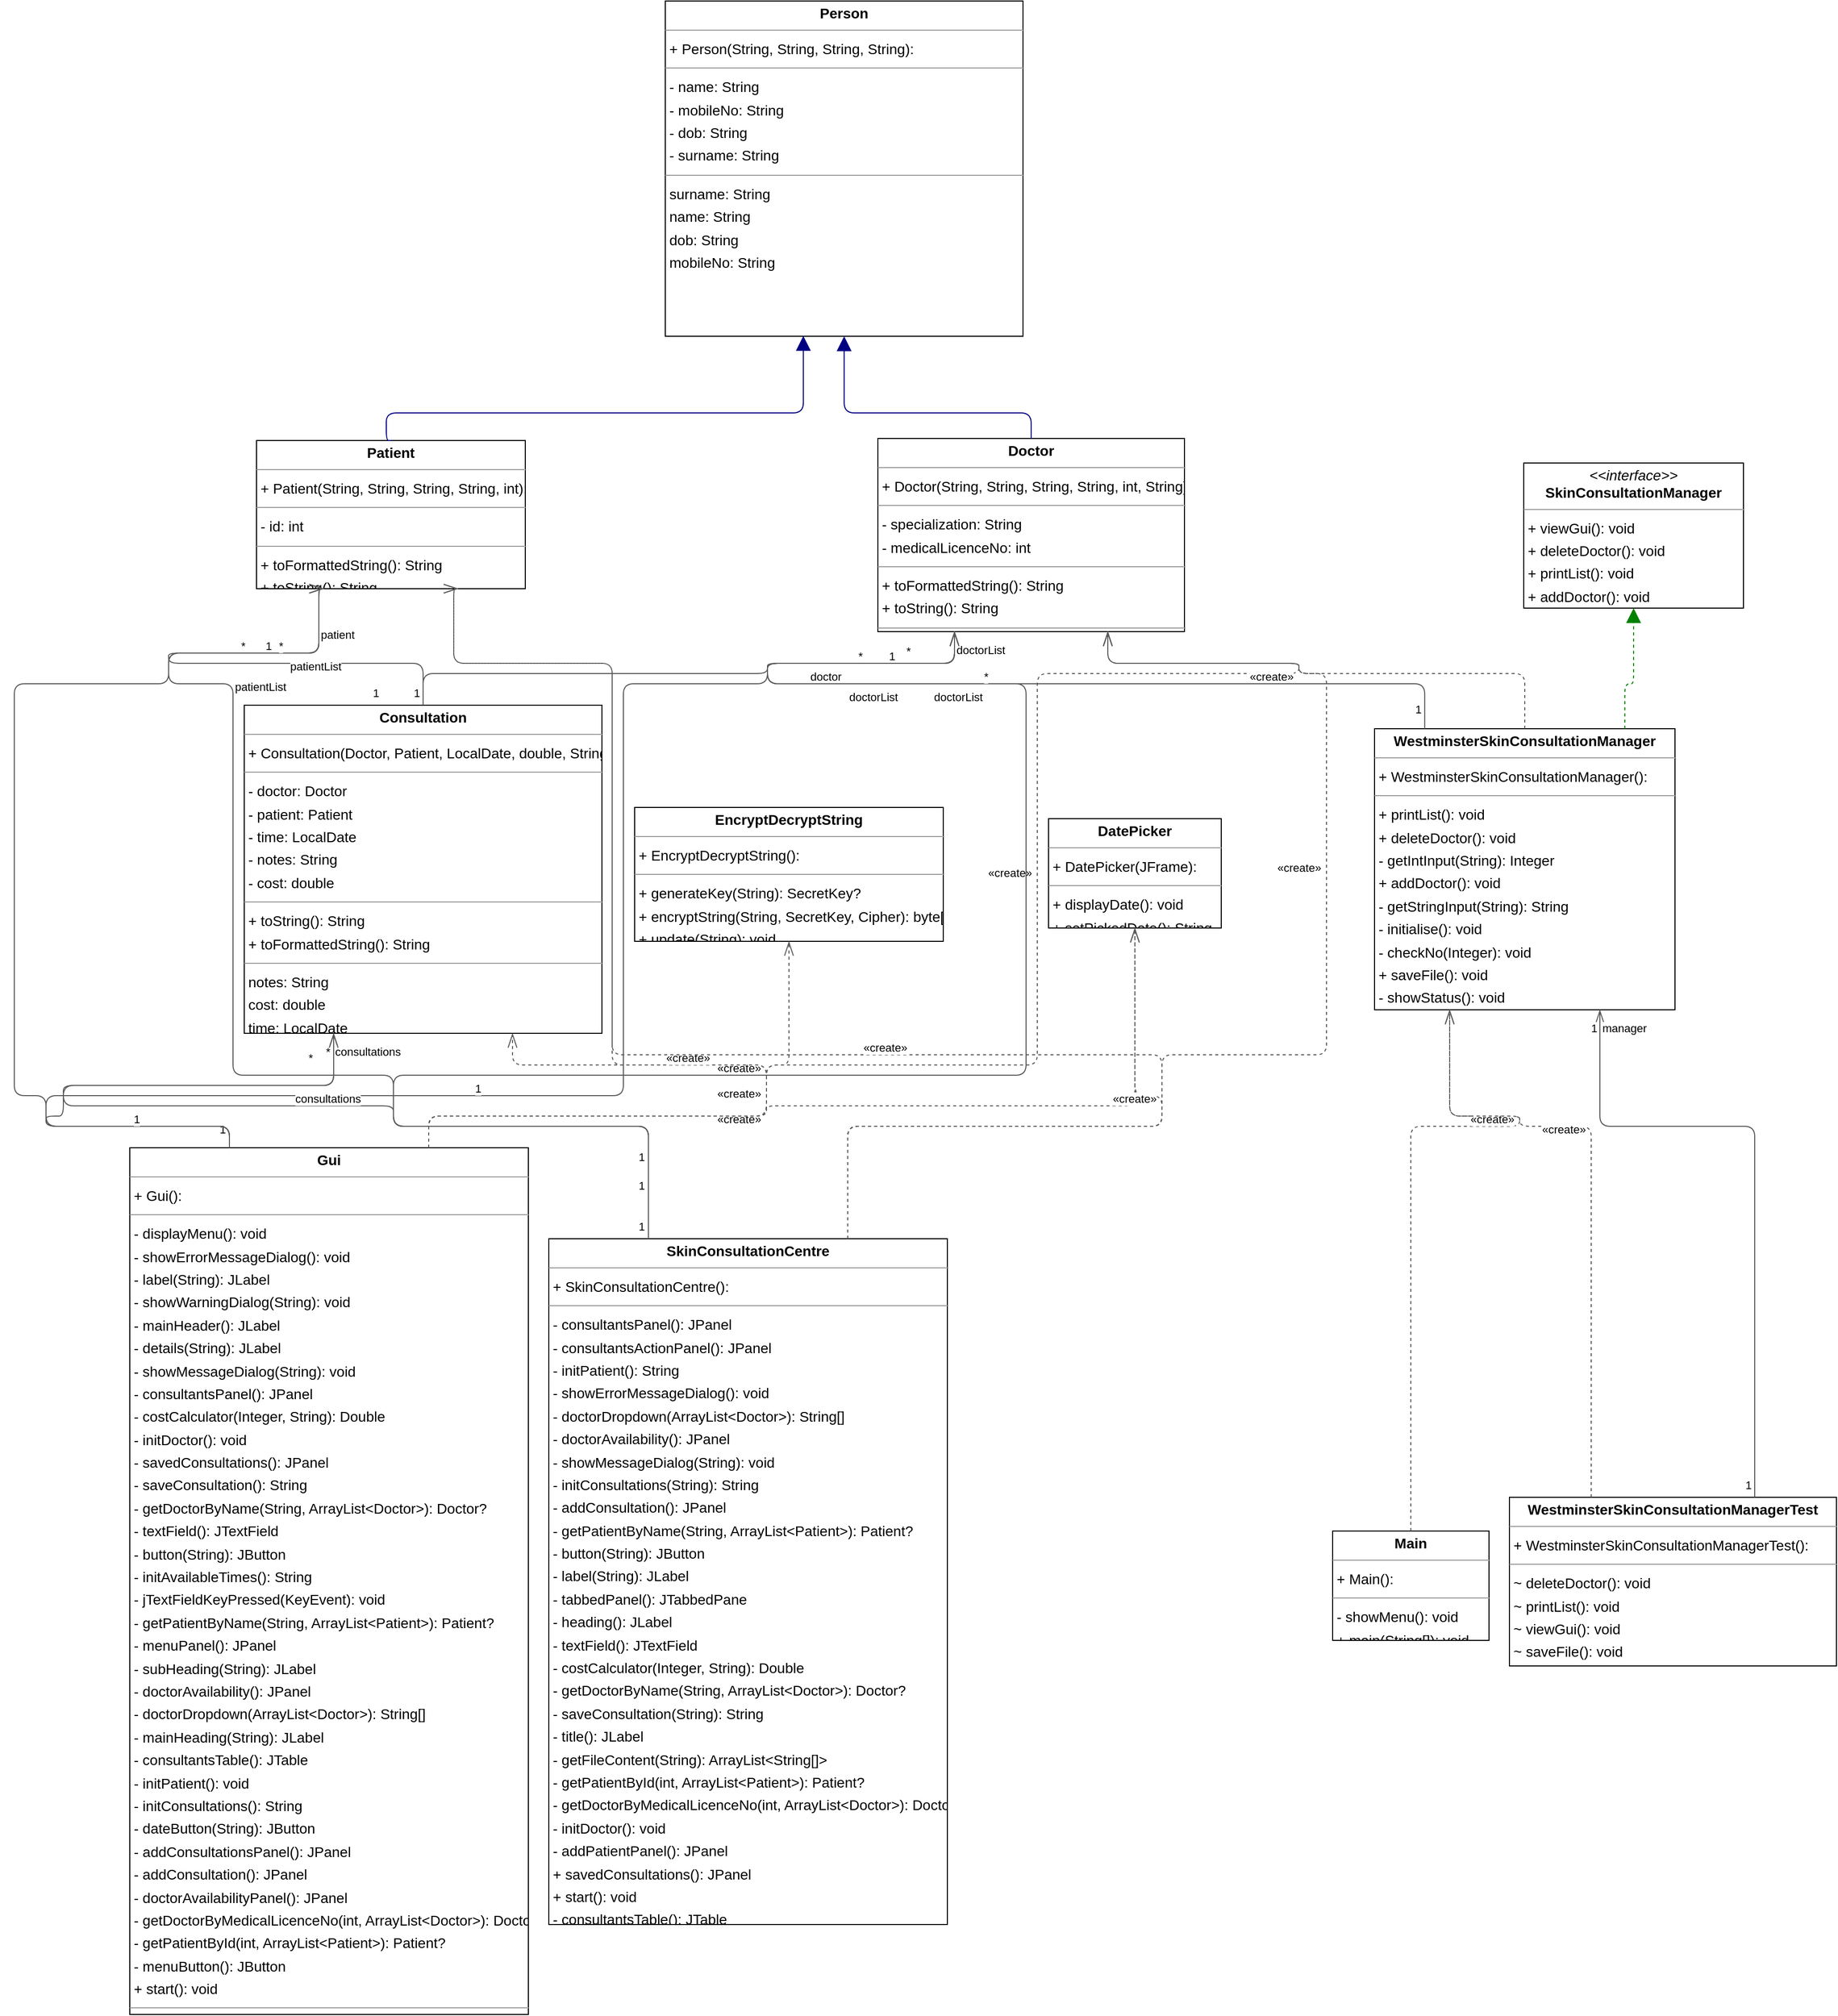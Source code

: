 <mxfile version="20.8.3" type="device"><diagram id="GPIoOH-UEsFBZ9jz430h" name="Page-1"><mxGraphModel dx="1735" dy="1460" grid="1" gridSize="10" guides="1" tooltips="1" connect="1" arrows="1" fold="1" page="0" pageScale="1" pageWidth="850" pageHeight="1100" background="none" math="0" shadow="0"><root><mxCell id="0"/><mxCell id="1" parent="0"/><mxCell id="node8" value="&lt;p style=&quot;margin:0px;margin-top:4px;text-align:center;&quot;&gt;&lt;b&gt;Consultation&lt;/b&gt;&lt;/p&gt;&lt;hr size=&quot;1&quot;/&gt;&lt;p style=&quot;margin:0 0 0 4px;line-height:1.6;&quot;&gt;+ Consultation(Doctor, Patient, LocalDate, double, String): &lt;/p&gt;&lt;hr size=&quot;1&quot;/&gt;&lt;p style=&quot;margin:0 0 0 4px;line-height:1.6;&quot;&gt;- doctor: Doctor&lt;br/&gt;- patient: Patient&lt;br/&gt;- time: LocalDate&lt;br/&gt;- notes: String&lt;br/&gt;- cost: double&lt;/p&gt;&lt;hr size=&quot;1&quot;/&gt;&lt;p style=&quot;margin:0 0 0 4px;line-height:1.6;&quot;&gt;+ toString(): String&lt;br/&gt;+ toFormattedString(): String&lt;/p&gt;&lt;hr size=&quot;1&quot;/&gt;&lt;p style=&quot;margin:0 0 0 4px;line-height:1.6;&quot;&gt; notes: String&lt;br/&gt; cost: double&lt;br/&gt; time: LocalDate&lt;br/&gt; patient: Patient&lt;br/&gt; doctor: Doctor&lt;/p&gt;" style="verticalAlign=top;align=left;overflow=fill;fontSize=14;fontFamily=Helvetica;html=1;rounded=0;shadow=0;comic=0;labelBackgroundColor=none;strokeWidth=1;" parent="1" vertex="1"><mxGeometry x="-82" y="119" width="350" height="321" as="geometry"/></mxCell><mxCell id="node9" value="&lt;p style=&quot;margin:0px;margin-top:4px;text-align:center;&quot;&gt;&lt;b&gt;DatePicker&lt;/b&gt;&lt;/p&gt;&lt;hr size=&quot;1&quot;/&gt;&lt;p style=&quot;margin:0 0 0 4px;line-height:1.6;&quot;&gt;+ DatePicker(JFrame): &lt;/p&gt;&lt;hr size=&quot;1&quot;/&gt;&lt;p style=&quot;margin:0 0 0 4px;line-height:1.6;&quot;&gt;+ displayDate(): void&lt;br/&gt;+ setPickedDate(): String&lt;/p&gt;" style="verticalAlign=top;align=left;overflow=fill;fontSize=14;fontFamily=Helvetica;html=1;rounded=0;shadow=0;comic=0;labelBackgroundColor=none;strokeWidth=1;" parent="1" vertex="1"><mxGeometry x="705" y="230" width="169" height="107" as="geometry"/></mxCell><mxCell id="node5" value="&lt;p style=&quot;margin:0px;margin-top:4px;text-align:center;&quot;&gt;&lt;b&gt;Doctor&lt;/b&gt;&lt;/p&gt;&lt;hr size=&quot;1&quot;/&gt;&lt;p style=&quot;margin:0 0 0 4px;line-height:1.6;&quot;&gt;+ Doctor(String, String, String, String, int, String): &lt;/p&gt;&lt;hr size=&quot;1&quot;/&gt;&lt;p style=&quot;margin:0 0 0 4px;line-height:1.6;&quot;&gt;- specialization: String&lt;br/&gt;- medicalLicenceNo: int&lt;/p&gt;&lt;hr size=&quot;1&quot;/&gt;&lt;p style=&quot;margin:0 0 0 4px;line-height:1.6;&quot;&gt;+ toFormattedString(): String&lt;br/&gt;+ toString(): String&lt;/p&gt;&lt;hr size=&quot;1&quot;/&gt;&lt;p style=&quot;margin:0 0 0 4px;line-height:1.6;&quot;&gt; medicalLicenceNo: int&lt;br/&gt; specialization: String&lt;/p&gt;" style="verticalAlign=top;align=left;overflow=fill;fontSize=14;fontFamily=Helvetica;html=1;rounded=0;shadow=0;comic=0;labelBackgroundColor=none;strokeWidth=1;" parent="1" vertex="1"><mxGeometry x="538" y="-142" width="300" height="189" as="geometry"/></mxCell><mxCell id="node10" value="&lt;p style=&quot;margin:0px;margin-top:4px;text-align:center;&quot;&gt;&lt;b&gt;EncryptDecryptString&lt;/b&gt;&lt;/p&gt;&lt;hr size=&quot;1&quot;/&gt;&lt;p style=&quot;margin:0 0 0 4px;line-height:1.6;&quot;&gt;+ EncryptDecryptString(): &lt;/p&gt;&lt;hr size=&quot;1&quot;/&gt;&lt;p style=&quot;margin:0 0 0 4px;line-height:1.6;&quot;&gt;+ generateKey(String): SecretKey?&lt;br/&gt;+ encryptString(String, SecretKey, Cipher): byte[]?&lt;br/&gt;+ update(String): void&lt;/p&gt;" style="verticalAlign=top;align=left;overflow=fill;fontSize=14;fontFamily=Helvetica;html=1;rounded=0;shadow=0;comic=0;labelBackgroundColor=none;strokeWidth=1;" parent="1" vertex="1"><mxGeometry x="300" y="219" width="302" height="131" as="geometry"/></mxCell><mxCell id="node0" value="&lt;p style=&quot;margin:0px;margin-top:4px;text-align:center;&quot;&gt;&lt;b&gt;Gui&lt;/b&gt;&lt;/p&gt;&lt;hr size=&quot;1&quot;/&gt;&lt;p style=&quot;margin:0 0 0 4px;line-height:1.6;&quot;&gt;+ Gui(): &lt;/p&gt;&lt;hr size=&quot;1&quot;/&gt;&lt;p style=&quot;margin:0 0 0 4px;line-height:1.6;&quot;&gt;- displayMenu(): void&lt;br/&gt;- showErrorMessageDialog(): void&lt;br/&gt;- label(String): JLabel&lt;br/&gt;- showWarningDialog(String): void&lt;br/&gt;- mainHeader(): JLabel&lt;br/&gt;- details(String): JLabel&lt;br/&gt;- showMessageDialog(String): void&lt;br/&gt;- consultantsPanel(): JPanel&lt;br/&gt;- costCalculator(Integer, String): Double&lt;br/&gt;- initDoctor(): void&lt;br/&gt;- savedConsultations(): JPanel&lt;br/&gt;- saveConsultation(): String&lt;br/&gt;- getDoctorByName(String, ArrayList&amp;lt;Doctor&amp;gt;): Doctor?&lt;br/&gt;- textField(): JTextField&lt;br/&gt;- button(String): JButton&lt;br/&gt;- initAvailableTimes(): String&lt;br/&gt;- jTextFieldKeyPressed(KeyEvent): void&lt;br/&gt;- getPatientByName(String, ArrayList&amp;lt;Patient&amp;gt;): Patient?&lt;br/&gt;- menuPanel(): JPanel&lt;br/&gt;- subHeading(String): JLabel&lt;br/&gt;- doctorAvailability(): JPanel&lt;br/&gt;- doctorDropdown(ArrayList&amp;lt;Doctor&amp;gt;): String[]&lt;br/&gt;- mainHeading(String): JLabel&lt;br/&gt;- consultantsTable(): JTable&lt;br/&gt;- initPatient(): void&lt;br/&gt;- initConsultations(): String&lt;br/&gt;- dateButton(String): JButton&lt;br/&gt;- addConsultationsPanel(): JPanel&lt;br/&gt;- addConsultation(): JPanel&lt;br/&gt;- doctorAvailabilityPanel(): JPanel&lt;br/&gt;- getDoctorByMedicalLicenceNo(int, ArrayList&amp;lt;Doctor&amp;gt;): Doctor?&lt;br/&gt;- getPatientById(int, ArrayList&amp;lt;Patient&amp;gt;): Patient?&lt;br/&gt;- menuButton(): JButton&lt;br/&gt;+ start(): void&lt;/p&gt;&lt;hr size=&quot;1&quot;/&gt;&lt;p style=&quot;margin:0 0 0 4px;line-height:1.6;&quot;&gt; doctorFileContent: ArrayList&amp;lt;String[]&amp;gt;&lt;br/&gt; timesFileContent: ArrayList&amp;lt;String[]&amp;gt;&lt;/p&gt;" style="verticalAlign=top;align=left;overflow=fill;fontSize=14;fontFamily=Helvetica;html=1;rounded=0;shadow=0;comic=0;labelBackgroundColor=none;strokeWidth=1;" parent="1" vertex="1"><mxGeometry x="-194" y="552" width="390" height="848" as="geometry"/></mxCell><mxCell id="node1" value="&lt;p style=&quot;margin:0px;margin-top:4px;text-align:center;&quot;&gt;&lt;b&gt;Main&lt;/b&gt;&lt;/p&gt;&lt;hr size=&quot;1&quot;/&gt;&lt;p style=&quot;margin:0 0 0 4px;line-height:1.6;&quot;&gt;+ Main(): &lt;/p&gt;&lt;hr size=&quot;1&quot;/&gt;&lt;p style=&quot;margin:0 0 0 4px;line-height:1.6;&quot;&gt;- showMenu(): void&lt;br/&gt;+ main(String[]): void&lt;/p&gt;" style="verticalAlign=top;align=left;overflow=fill;fontSize=14;fontFamily=Helvetica;html=1;rounded=0;shadow=0;comic=0;labelBackgroundColor=none;strokeWidth=1;" parent="1" vertex="1"><mxGeometry x="983" y="927" width="153" height="107" as="geometry"/></mxCell><mxCell id="node2" value="&lt;p style=&quot;margin:0px;margin-top:4px;text-align:center;&quot;&gt;&lt;b&gt;Patient&lt;/b&gt;&lt;/p&gt;&lt;hr size=&quot;1&quot;/&gt;&lt;p style=&quot;margin:0 0 0 4px;line-height:1.6;&quot;&gt;+ Patient(String, String, String, String, int): &lt;/p&gt;&lt;hr size=&quot;1&quot;/&gt;&lt;p style=&quot;margin:0 0 0 4px;line-height:1.6;&quot;&gt;- id: int&lt;/p&gt;&lt;hr size=&quot;1&quot;/&gt;&lt;p style=&quot;margin:0 0 0 4px;line-height:1.6;&quot;&gt;+ toFormattedString(): String&lt;br/&gt;+ toString(): String&lt;/p&gt;&lt;hr size=&quot;1&quot;/&gt;&lt;p style=&quot;margin:0 0 0 4px;line-height:1.6;&quot;&gt; id: int&lt;/p&gt;" style="verticalAlign=top;align=left;overflow=fill;fontSize=14;fontFamily=Helvetica;html=1;rounded=0;shadow=0;comic=0;labelBackgroundColor=none;strokeWidth=1;" parent="1" vertex="1"><mxGeometry x="-70" y="-140" width="263" height="145" as="geometry"/></mxCell><mxCell id="node6" value="&lt;p style=&quot;margin:0px;margin-top:4px;text-align:center;&quot;&gt;&lt;b&gt;Person&lt;/b&gt;&lt;/p&gt;&lt;hr size=&quot;1&quot;/&gt;&lt;p style=&quot;margin:0 0 0 4px;line-height:1.6;&quot;&gt;+ Person(String, String, String, String): &lt;/p&gt;&lt;hr size=&quot;1&quot;/&gt;&lt;p style=&quot;margin:0 0 0 4px;line-height:1.6;&quot;&gt;- name: String&lt;br/&gt;- mobileNo: String&lt;br/&gt;- dob: String&lt;br/&gt;- surname: String&lt;/p&gt;&lt;hr size=&quot;1&quot;/&gt;&lt;p style=&quot;margin:0 0 0 4px;line-height:1.6;&quot;&gt; surname: String&lt;br/&gt; name: String&lt;br/&gt; dob: String&lt;br/&gt; mobileNo: String&lt;/p&gt;" style="verticalAlign=top;align=left;overflow=fill;fontSize=14;fontFamily=Helvetica;html=1;rounded=0;shadow=0;comic=0;labelBackgroundColor=none;strokeWidth=1;" parent="1" vertex="1"><mxGeometry x="330" y="-570" width="350" height="328" as="geometry"/></mxCell><mxCell id="node3" value="&lt;p style=&quot;margin:0px;margin-top:4px;text-align:center;&quot;&gt;&lt;b&gt;SkinConsultationCentre&lt;/b&gt;&lt;/p&gt;&lt;hr size=&quot;1&quot;/&gt;&lt;p style=&quot;margin:0 0 0 4px;line-height:1.6;&quot;&gt;+ SkinConsultationCentre(): &lt;/p&gt;&lt;hr size=&quot;1&quot;/&gt;&lt;p style=&quot;margin:0 0 0 4px;line-height:1.6;&quot;&gt;- consultantsPanel(): JPanel&lt;br/&gt;- consultantsActionPanel(): JPanel&lt;br/&gt;- initPatient(): String&lt;br/&gt;- showErrorMessageDialog(): void&lt;br/&gt;- doctorDropdown(ArrayList&amp;lt;Doctor&amp;gt;): String[]&lt;br/&gt;- doctorAvailability(): JPanel&lt;br/&gt;- showMessageDialog(String): void&lt;br/&gt;- initConsultations(String): String&lt;br/&gt;- addConsultation(): JPanel&lt;br/&gt;- getPatientByName(String, ArrayList&amp;lt;Patient&amp;gt;): Patient?&lt;br/&gt;- button(String): JButton&lt;br/&gt;- label(String): JLabel&lt;br/&gt;- tabbedPanel(): JTabbedPane&lt;br/&gt;- heading(): JLabel&lt;br/&gt;- textField(): JTextField&lt;br/&gt;- costCalculator(Integer, String): Double&lt;br/&gt;- getDoctorByName(String, ArrayList&amp;lt;Doctor&amp;gt;): Doctor?&lt;br/&gt;- saveConsultation(String): String&lt;br/&gt;- title(): JLabel&lt;br/&gt;- getFileContent(String): ArrayList&amp;lt;String[]&amp;gt;&lt;br/&gt;- getPatientById(int, ArrayList&amp;lt;Patient&amp;gt;): Patient?&lt;br/&gt;- getDoctorByMedicalLicenceNo(int, ArrayList&amp;lt;Doctor&amp;gt;): Doctor?&lt;br/&gt;- initDoctor(): void&lt;br/&gt;- addPatientPanel(): JPanel&lt;br/&gt;+ savedConsultations(): JPanel&lt;br/&gt;+ start(): void&lt;br/&gt;- consultantsTable(): JTable&lt;br/&gt;- savePatient(String): String&lt;/p&gt;" style="verticalAlign=top;align=left;overflow=fill;fontSize=14;fontFamily=Helvetica;html=1;rounded=0;shadow=0;comic=0;labelBackgroundColor=none;strokeWidth=1;" parent="1" vertex="1"><mxGeometry x="216" y="641" width="390" height="671" as="geometry"/></mxCell><mxCell id="node7" value="&lt;p style=&quot;margin:0px;margin-top:4px;text-align:center;&quot;&gt;&lt;i&gt;&amp;lt;&amp;lt;interface&amp;gt;&amp;gt;&lt;/i&gt;&lt;br/&gt;&lt;b&gt;SkinConsultationManager&lt;/b&gt;&lt;/p&gt;&lt;hr size=&quot;1&quot;/&gt;&lt;p style=&quot;margin:0 0 0 4px;line-height:1.6;&quot;&gt;+ viewGui(): void&lt;br/&gt;+ deleteDoctor(): void&lt;br/&gt;+ printList(): void&lt;br/&gt;+ addDoctor(): void&lt;br/&gt;+ saveFile(): void&lt;/p&gt;" style="verticalAlign=top;align=left;overflow=fill;fontSize=14;fontFamily=Helvetica;html=1;rounded=0;shadow=0;comic=0;labelBackgroundColor=none;strokeWidth=1;" parent="1" vertex="1"><mxGeometry x="1170" y="-118" width="215" height="142" as="geometry"/></mxCell><mxCell id="node11" value="&lt;p style=&quot;margin:0px;margin-top:4px;text-align:center;&quot;&gt;&lt;b&gt;WestminsterSkinConsultationManager&lt;/b&gt;&lt;/p&gt;&lt;hr size=&quot;1&quot;/&gt;&lt;p style=&quot;margin:0 0 0 4px;line-height:1.6;&quot;&gt;+ WestminsterSkinConsultationManager(): &lt;/p&gt;&lt;hr size=&quot;1&quot;/&gt;&lt;p style=&quot;margin:0 0 0 4px;line-height:1.6;&quot;&gt;+ printList(): void&lt;br/&gt;+ deleteDoctor(): void&lt;br/&gt;- getIntInput(String): Integer&lt;br/&gt;+ addDoctor(): void&lt;br/&gt;- getStringInput(String): String&lt;br/&gt;- initialise(): void&lt;br/&gt;- checkNo(Integer): void&lt;br/&gt;+ saveFile(): void&lt;br/&gt;- showStatus(): void&lt;br/&gt;+ viewGui(): void&lt;/p&gt;" style="verticalAlign=top;align=left;overflow=fill;fontSize=14;fontFamily=Helvetica;html=1;rounded=0;shadow=0;comic=0;labelBackgroundColor=none;strokeWidth=1;" parent="1" vertex="1"><mxGeometry x="1024" y="142" width="294" height="275" as="geometry"/></mxCell><mxCell id="node4" value="&lt;p style=&quot;margin:0px;margin-top:4px;text-align:center;&quot;&gt;&lt;b&gt;WestminsterSkinConsultationManagerTest&lt;/b&gt;&lt;/p&gt;&lt;hr size=&quot;1&quot;/&gt;&lt;p style=&quot;margin:0 0 0 4px;line-height:1.6;&quot;&gt;+ WestminsterSkinConsultationManagerTest(): &lt;/p&gt;&lt;hr size=&quot;1&quot;/&gt;&lt;p style=&quot;margin:0 0 0 4px;line-height:1.6;&quot;&gt;~ deleteDoctor(): void&lt;br/&gt;~ printList(): void&lt;br/&gt;~ viewGui(): void&lt;br/&gt;~ saveFile(): void&lt;br/&gt;~ addDoctor(): void&lt;/p&gt;" style="verticalAlign=top;align=left;overflow=fill;fontSize=14;fontFamily=Helvetica;html=1;rounded=0;shadow=0;comic=0;labelBackgroundColor=none;strokeWidth=1;" parent="1" vertex="1"><mxGeometry x="1156" y="894" width="320" height="165" as="geometry"/></mxCell><mxCell id="edge11" value="" style="html=1;rounded=1;edgeStyle=orthogonalEdgeStyle;dashed=0;startArrow=diamondThinstartSize=12;endArrow=openThin;endSize=12;strokeColor=#595959;exitX=0.500;exitY=0.000;exitDx=0;exitDy=0;entryX=0.250;entryY=1.000;entryDx=0;entryDy=0;" parent="1" source="node8" target="node5" edge="1"><mxGeometry width="50" height="50" relative="1" as="geometry"><Array as="points"><mxPoint x="93" y="88"/><mxPoint x="430" y="88"/><mxPoint x="430" y="78"/><mxPoint x="613" y="78"/></Array></mxGeometry></mxCell><mxCell id="label66" value="1" style="edgeLabel;resizable=0;html=1;align=left;verticalAlign=top;strokeColor=default;" parent="edge11" vertex="1" connectable="0"><mxGeometry x="82" y="94" as="geometry"/></mxCell><mxCell id="label70" value="1" style="edgeLabel;resizable=0;html=1;align=left;verticalAlign=top;strokeColor=default;" parent="edge11" vertex="1" connectable="0"><mxGeometry x="547" y="58" as="geometry"/></mxCell><mxCell id="label71" value="doctor" style="edgeLabel;resizable=0;html=1;align=left;verticalAlign=top;strokeColor=default;" parent="edge11" vertex="1" connectable="0"><mxGeometry x="470" y="78" as="geometry"/></mxCell><mxCell id="edge21" value="" style="html=1;rounded=1;edgeStyle=orthogonalEdgeStyle;dashed=0;startArrow=diamondThinstartSize=12;endArrow=openThin;endSize=12;strokeColor=#595959;exitX=0.500;exitY=0.000;exitDx=0;exitDy=0;entryX=0.250;entryY=1.000;entryDx=0;entryDy=0;" parent="1" source="node8" target="node2" edge="1"><mxGeometry width="50" height="50" relative="1" as="geometry"><Array as="points"><mxPoint x="93" y="78"/><mxPoint x="-156" y="78"/><mxPoint x="-156" y="68"/><mxPoint x="-9" y="68"/></Array></mxGeometry></mxCell><mxCell id="label126" value="1" style="edgeLabel;resizable=0;html=1;align=left;verticalAlign=top;strokeColor=default;" parent="edge21" vertex="1" connectable="0"><mxGeometry x="42" y="94" as="geometry"/></mxCell><mxCell id="label130" value="1" style="edgeLabel;resizable=0;html=1;align=left;verticalAlign=top;strokeColor=default;" parent="edge21" vertex="1" connectable="0"><mxGeometry x="-63" y="48" as="geometry"/></mxCell><mxCell id="label131" value="patient" style="edgeLabel;resizable=0;html=1;align=left;verticalAlign=top;strokeColor=default;" parent="edge21" vertex="1" connectable="0"><mxGeometry x="-9" y="37" as="geometry"/></mxCell><mxCell id="edge1" value="" style="html=1;rounded=1;edgeStyle=orthogonalEdgeStyle;dashed=0;startArrow=none;endArrow=block;endSize=12;strokeColor=#000082;exitX=0.500;exitY=0.000;exitDx=0;exitDy=0;entryX=0.500;entryY=1.000;entryDx=0;entryDy=0;" parent="1" source="node5" target="node6" edge="1"><mxGeometry width="50" height="50" relative="1" as="geometry"><Array as="points"><mxPoint x="688" y="-167"/><mxPoint x="505" y="-167"/></Array></mxGeometry></mxCell><mxCell id="edge12" value="" style="html=1;rounded=1;edgeStyle=orthogonalEdgeStyle;dashed=0;startArrow=diamondThinstartSize=12;endArrow=openThin;endSize=12;strokeColor=#595959;exitX=0.250;exitY=0.000;exitDx=0;exitDy=0;entryX=0.250;entryY=1.000;entryDx=0;entryDy=0;" parent="1" source="node0" target="node8" edge="1"><mxGeometry width="50" height="50" relative="1" as="geometry"><Array as="points"><mxPoint x="-97" y="531"/><mxPoint x="-276" y="531"/><mxPoint x="-276" y="521"/><mxPoint x="-259" y="521"/><mxPoint x="-259" y="491"/><mxPoint x="5" y="491"/></Array></mxGeometry></mxCell><mxCell id="label72" value="1" style="edgeLabel;resizable=0;html=1;align=left;verticalAlign=top;strokeColor=default;" parent="edge12" vertex="1" connectable="0"><mxGeometry x="-108" y="521" as="geometry"/></mxCell><mxCell id="label76" value="*" style="edgeLabel;resizable=0;html=1;align=left;verticalAlign=top;strokeColor=default;" parent="edge12" vertex="1" connectable="0"><mxGeometry x="-4" y="445" as="geometry"/></mxCell><mxCell id="label77" value="consultations" style="edgeLabel;resizable=0;html=1;align=left;verticalAlign=top;strokeColor=default;" parent="edge12" vertex="1" connectable="0"><mxGeometry x="5" y="445" as="geometry"/></mxCell><mxCell id="edge17" value="" style="html=1;rounded=1;edgeStyle=orthogonalEdgeStyle;dashed=1;startArrow=none;endArrow=openThin;endSize=12;strokeColor=#595959;exitX=0.750;exitY=0.000;exitDx=0;exitDy=0;entryX=0.750;entryY=1.000;entryDx=0;entryDy=0;" parent="1" source="node0" target="node8" edge="1"><mxGeometry width="50" height="50" relative="1" as="geometry"><Array as="points"><mxPoint x="98" y="521"/><mxPoint x="429" y="521"/><mxPoint x="429" y="471"/><mxPoint x="180" y="471"/></Array></mxGeometry></mxCell><mxCell id="label104" value="«create»" style="edgeLabel;resizable=0;html=1;align=left;verticalAlign=top;strokeColor=default;" parent="edge17" vertex="1" connectable="0"><mxGeometry x="379" y="486" as="geometry"/></mxCell><mxCell id="edge16" value="" style="html=1;rounded=1;edgeStyle=orthogonalEdgeStyle;dashed=1;startArrow=none;endArrow=openThin;endSize=12;strokeColor=#595959;exitX=0.750;exitY=0.000;exitDx=0;exitDy=0;entryX=0.500;entryY=1.000;entryDx=0;entryDy=0;" parent="1" source="node0" target="node9" edge="1"><mxGeometry width="50" height="50" relative="1" as="geometry"><Array as="points"><mxPoint x="98" y="521"/><mxPoint x="429" y="521"/><mxPoint x="429" y="511"/><mxPoint x="789" y="511"/></Array></mxGeometry></mxCell><mxCell id="label98" value="«create»" style="edgeLabel;resizable=0;html=1;align=left;verticalAlign=top;strokeColor=default;" parent="edge16" vertex="1" connectable="0"><mxGeometry x="379" y="511" as="geometry"/></mxCell><mxCell id="edge6" value="" style="html=1;rounded=1;edgeStyle=orthogonalEdgeStyle;dashed=0;startArrow=diamondThinstartSize=12;endArrow=openThin;endSize=12;strokeColor=#595959;exitX=0.250;exitY=0.000;exitDx=0;exitDy=0;entryX=0.250;entryY=1.000;entryDx=0;entryDy=0;" parent="1" source="node0" target="node5" edge="1"><mxGeometry width="50" height="50" relative="1" as="geometry"><Array as="points"><mxPoint x="-97" y="531"/><mxPoint x="-276" y="531"/><mxPoint x="-276" y="501"/><mxPoint x="289" y="501"/><mxPoint x="289" y="98"/><mxPoint x="430" y="98"/><mxPoint x="430" y="78"/><mxPoint x="613" y="78"/></Array></mxGeometry></mxCell><mxCell id="label36" value="1" style="edgeLabel;resizable=0;html=1;align=left;verticalAlign=top;strokeColor=default;" parent="edge6" vertex="1" connectable="0"><mxGeometry x="142" y="481" as="geometry"/></mxCell><mxCell id="label40" value="*" style="edgeLabel;resizable=0;html=1;align=left;verticalAlign=top;strokeColor=default;" parent="edge6" vertex="1" connectable="0"><mxGeometry x="564" y="53" as="geometry"/></mxCell><mxCell id="label41" value="doctorList" style="edgeLabel;resizable=0;html=1;align=left;verticalAlign=top;strokeColor=default;" parent="edge6" vertex="1" connectable="0"><mxGeometry x="613" y="52" as="geometry"/></mxCell><mxCell id="edge18" value="" style="html=1;rounded=1;edgeStyle=orthogonalEdgeStyle;dashed=1;startArrow=none;endArrow=openThin;endSize=12;strokeColor=#595959;exitX=0.750;exitY=0.000;exitDx=0;exitDy=0;entryX=0.750;entryY=1.000;entryDx=0;entryDy=0;" parent="1" source="node0" target="node5" edge="1"><mxGeometry width="50" height="50" relative="1" as="geometry"><Array as="points"><mxPoint x="98" y="521"/><mxPoint x="429" y="521"/><mxPoint x="429" y="471"/><mxPoint x="694" y="471"/><mxPoint x="694" y="88"/><mxPoint x="950" y="88"/><mxPoint x="950" y="78"/><mxPoint x="763" y="78"/></Array></mxGeometry></mxCell><mxCell id="label110" value="«create»" style="edgeLabel;resizable=0;html=1;align=left;verticalAlign=top;strokeColor=default;" parent="edge18" vertex="1" connectable="0"><mxGeometry x="644" y="270" as="geometry"/></mxCell><mxCell id="edge15" value="" style="html=1;rounded=1;edgeStyle=orthogonalEdgeStyle;dashed=1;startArrow=none;endArrow=openThin;endSize=12;strokeColor=#595959;exitX=0.750;exitY=0.000;exitDx=0;exitDy=0;entryX=0.500;entryY=1.000;entryDx=0;entryDy=0;" parent="1" source="node0" target="node10" edge="1"><mxGeometry width="50" height="50" relative="1" as="geometry"><Array as="points"><mxPoint x="98" y="521"/><mxPoint x="429" y="521"/><mxPoint x="429" y="471"/><mxPoint x="451" y="471"/></Array></mxGeometry></mxCell><mxCell id="label92" value="«create»" style="edgeLabel;resizable=0;html=1;align=left;verticalAlign=top;strokeColor=default;" parent="edge15" vertex="1" connectable="0"><mxGeometry x="379" y="461" as="geometry"/></mxCell><mxCell id="edge7" value="" style="html=1;rounded=1;edgeStyle=orthogonalEdgeStyle;dashed=1;startArrow=none;endArrow=openThin;endSize=12;strokeColor=#595959;exitX=0.750;exitY=0.000;exitDx=0;exitDy=0;entryX=0.750;entryY=1.000;entryDx=0;entryDy=0;" parent="1" source="node0" target="node2" edge="1"><mxGeometry width="50" height="50" relative="1" as="geometry"><Array as="points"><mxPoint x="98" y="521"/><mxPoint x="429" y="521"/><mxPoint x="429" y="471"/><mxPoint x="278" y="471"/><mxPoint x="278" y="78"/><mxPoint x="123" y="78"/></Array></mxGeometry></mxCell><mxCell id="label44" value="«create»" style="edgeLabel;resizable=0;html=1;align=left;verticalAlign=top;strokeColor=default;" parent="edge7" vertex="1" connectable="0"><mxGeometry x="329" y="451" as="geometry"/></mxCell><mxCell id="edge20" value="" style="html=1;rounded=1;edgeStyle=orthogonalEdgeStyle;dashed=0;startArrow=diamondThinstartSize=12;endArrow=openThin;endSize=12;strokeColor=#595959;exitX=0.250;exitY=0.000;exitDx=0;exitDy=0;entryX=0.250;entryY=1.000;entryDx=0;entryDy=0;" parent="1" source="node0" target="node2" edge="1"><mxGeometry width="50" height="50" relative="1" as="geometry"><Array as="points"><mxPoint x="-97" y="531"/><mxPoint x="-276" y="531"/><mxPoint x="-276" y="501"/><mxPoint x="-307" y="501"/><mxPoint x="-307" y="98"/><mxPoint x="-156" y="98"/><mxPoint x="-156" y="68"/><mxPoint x="-9" y="68"/></Array></mxGeometry></mxCell><mxCell id="label120" value="1" style="edgeLabel;resizable=0;html=1;align=left;verticalAlign=top;strokeColor=default;" parent="edge20" vertex="1" connectable="0"><mxGeometry x="-192" y="511" as="geometry"/></mxCell><mxCell id="label124" value="*" style="edgeLabel;resizable=0;html=1;align=left;verticalAlign=top;strokeColor=default;" parent="edge20" vertex="1" connectable="0"><mxGeometry x="-87" y="48" as="geometry"/></mxCell><mxCell id="label125" value="patientList" style="edgeLabel;resizable=0;html=1;align=left;verticalAlign=top;strokeColor=default;" parent="edge20" vertex="1" connectable="0"><mxGeometry x="-39" y="68" as="geometry"/></mxCell><mxCell id="edge22" value="" style="html=1;rounded=1;edgeStyle=orthogonalEdgeStyle;dashed=1;startArrow=none;endArrow=openThin;endSize=12;strokeColor=#595959;exitX=0.500;exitY=0.000;exitDx=0;exitDy=0;entryX=0.250;entryY=1.000;entryDx=0;entryDy=0;" parent="1" source="node1" target="node11" edge="1"><mxGeometry width="50" height="50" relative="1" as="geometry"><Array as="points"><mxPoint x="1059" y="531"/><mxPoint x="1166" y="531"/><mxPoint x="1166" y="521"/><mxPoint x="1098" y="521"/></Array></mxGeometry></mxCell><mxCell id="label134" value="«create»" style="edgeLabel;resizable=0;html=1;align=left;verticalAlign=top;strokeColor=default;" parent="edge22" vertex="1" connectable="0"><mxGeometry x="1116" y="511" as="geometry"/></mxCell><mxCell id="edge0" value="" style="html=1;rounded=1;edgeStyle=orthogonalEdgeStyle;dashed=0;startArrow=none;endArrow=block;endSize=12;strokeColor=#000082;exitX=0.500;exitY=0.000;exitDx=0;exitDy=0;entryX=0.386;entryY=0.999;entryDx=0;entryDy=0;entryPerimeter=0;" parent="1" source="node2" target="node6" edge="1"><mxGeometry width="50" height="50" relative="1" as="geometry"><Array as="points"><mxPoint x="57" y="-167"/><mxPoint x="465" y="-167"/></Array></mxGeometry></mxCell><mxCell id="edge8" value="" style="html=1;rounded=1;edgeStyle=orthogonalEdgeStyle;dashed=0;startArrow=diamondThinstartSize=12;endArrow=openThin;endSize=12;strokeColor=#595959;exitX=0.250;exitY=0.000;exitDx=0;exitDy=0;entryX=0.250;entryY=1.000;entryDx=0;entryDy=0;" parent="1" source="node3" target="node8" edge="1"><mxGeometry width="50" height="50" relative="1" as="geometry"><Array as="points"><mxPoint x="313" y="531"/><mxPoint x="64" y="531"/><mxPoint x="64" y="511"/><mxPoint x="-259" y="511"/><mxPoint x="-259" y="491"/><mxPoint x="5" y="491"/></Array></mxGeometry></mxCell><mxCell id="label48" value="1" style="edgeLabel;resizable=0;html=1;align=left;verticalAlign=top;strokeColor=default;" parent="edge8" vertex="1" connectable="0"><mxGeometry x="302" y="616" as="geometry"/></mxCell><mxCell id="label52" value="*" style="edgeLabel;resizable=0;html=1;align=left;verticalAlign=top;strokeColor=default;" parent="edge8" vertex="1" connectable="0"><mxGeometry x="-21" y="451" as="geometry"/></mxCell><mxCell id="label53" value="consultations" style="edgeLabel;resizable=0;html=1;align=left;verticalAlign=top;strokeColor=default;" parent="edge8" vertex="1" connectable="0"><mxGeometry x="-34" y="491" as="geometry"/></mxCell><mxCell id="edge13" value="" style="html=1;rounded=1;edgeStyle=orthogonalEdgeStyle;dashed=1;startArrow=none;endArrow=openThin;endSize=12;strokeColor=#595959;exitX=0.750;exitY=0.000;exitDx=0;exitDy=0;entryX=0.500;entryY=1.000;entryDx=0;entryDy=0;" parent="1" source="node3" target="node9" edge="1"><mxGeometry width="50" height="50" relative="1" as="geometry"><Array as="points"><mxPoint x="508" y="531"/><mxPoint x="816" y="531"/><mxPoint x="816" y="501"/><mxPoint x="789" y="501"/></Array></mxGeometry></mxCell><mxCell id="label80" value="«create»" style="edgeLabel;resizable=0;html=1;align=left;verticalAlign=top;strokeColor=default;" parent="edge13" vertex="1" connectable="0"><mxGeometry x="766" y="491" as="geometry"/></mxCell><mxCell id="edge10" value="" style="html=1;rounded=1;edgeStyle=orthogonalEdgeStyle;dashed=0;startArrow=diamondThinstartSize=12;endArrow=openThin;endSize=12;strokeColor=#595959;exitX=0.250;exitY=0.000;exitDx=0;exitDy=0;entryX=0.250;entryY=1.000;entryDx=0;entryDy=0;" parent="1" source="node3" target="node5" edge="1"><mxGeometry width="50" height="50" relative="1" as="geometry"><Array as="points"><mxPoint x="313" y="531"/><mxPoint x="64" y="531"/><mxPoint x="64" y="481"/><mxPoint x="683" y="481"/><mxPoint x="683" y="98"/><mxPoint x="430" y="98"/><mxPoint x="430" y="78"/><mxPoint x="613" y="78"/></Array></mxGeometry></mxCell><mxCell id="label60" value="1" style="edgeLabel;resizable=0;html=1;align=left;verticalAlign=top;strokeColor=default;" parent="edge10" vertex="1" connectable="0"><mxGeometry x="302" y="576" as="geometry"/></mxCell><mxCell id="label64" value="*" style="edgeLabel;resizable=0;html=1;align=left;verticalAlign=top;strokeColor=default;" parent="edge10" vertex="1" connectable="0"><mxGeometry x="517" y="58" as="geometry"/></mxCell><mxCell id="label65" value="doctorList" style="edgeLabel;resizable=0;html=1;align=left;verticalAlign=top;strokeColor=default;" parent="edge10" vertex="1" connectable="0"><mxGeometry x="591" y="98" as="geometry"/></mxCell><mxCell id="edge14" value="" style="html=1;rounded=1;edgeStyle=orthogonalEdgeStyle;dashed=1;startArrow=none;endArrow=openThin;endSize=12;strokeColor=#595959;exitX=0.750;exitY=0.000;exitDx=0;exitDy=0;entryX=0.750;entryY=1.000;entryDx=0;entryDy=0;" parent="1" source="node3" target="node5" edge="1"><mxGeometry width="50" height="50" relative="1" as="geometry"><Array as="points"><mxPoint x="508" y="531"/><mxPoint x="816" y="531"/><mxPoint x="816" y="461"/><mxPoint x="977" y="461"/><mxPoint x="977" y="88"/><mxPoint x="950" y="88"/><mxPoint x="950" y="78"/><mxPoint x="763" y="78"/></Array></mxGeometry></mxCell><mxCell id="label86" value="«create»" style="edgeLabel;resizable=0;html=1;align=left;verticalAlign=top;strokeColor=default;" parent="edge14" vertex="1" connectable="0"><mxGeometry x="927" y="265" as="geometry"/></mxCell><mxCell id="edge3" value="" style="html=1;rounded=1;edgeStyle=orthogonalEdgeStyle;dashed=1;startArrow=none;endArrow=openThin;endSize=12;strokeColor=#595959;exitX=0.750;exitY=0.000;exitDx=0;exitDy=0;entryX=0.750;entryY=1.000;entryDx=0;entryDy=0;" parent="1" source="node3" target="node2" edge="1"><mxGeometry width="50" height="50" relative="1" as="geometry"><Array as="points"><mxPoint x="508" y="531"/><mxPoint x="816" y="531"/><mxPoint x="816" y="461"/><mxPoint x="278" y="461"/><mxPoint x="278" y="78"/><mxPoint x="123" y="78"/></Array></mxGeometry></mxCell><mxCell id="label20" value="«create»" style="edgeLabel;resizable=0;html=1;align=left;verticalAlign=top;strokeColor=default;" parent="edge3" vertex="1" connectable="0"><mxGeometry x="522" y="441" as="geometry"/></mxCell><mxCell id="edge23" value="" style="html=1;rounded=1;edgeStyle=orthogonalEdgeStyle;dashed=0;startArrow=diamondThinstartSize=12;endArrow=openThin;endSize=12;strokeColor=#595959;exitX=0.250;exitY=0.000;exitDx=0;exitDy=0;entryX=0.250;entryY=1.000;entryDx=0;entryDy=0;" parent="1" source="node3" target="node2" edge="1"><mxGeometry width="50" height="50" relative="1" as="geometry"><Array as="points"><mxPoint x="313" y="531"/><mxPoint x="64" y="531"/><mxPoint x="64" y="481"/><mxPoint x="-93" y="481"/><mxPoint x="-93" y="98"/><mxPoint x="-156" y="98"/><mxPoint x="-156" y="68"/><mxPoint x="-9" y="68"/></Array></mxGeometry></mxCell><mxCell id="label138" value="1" style="edgeLabel;resizable=0;html=1;align=left;verticalAlign=top;strokeColor=default;" parent="edge23" vertex="1" connectable="0"><mxGeometry x="302" y="548" as="geometry"/></mxCell><mxCell id="label142" value="*" style="edgeLabel;resizable=0;html=1;align=left;verticalAlign=top;strokeColor=default;" parent="edge23" vertex="1" connectable="0"><mxGeometry x="-50" y="48" as="geometry"/></mxCell><mxCell id="label143" value="patientList" style="edgeLabel;resizable=0;html=1;align=left;verticalAlign=top;strokeColor=default;" parent="edge23" vertex="1" connectable="0"><mxGeometry x="-93" y="88" as="geometry"/></mxCell><mxCell id="edge9" value="" style="html=1;rounded=1;edgeStyle=orthogonalEdgeStyle;dashed=1;startArrow=none;endArrow=openThin;endSize=12;strokeColor=#595959;exitX=0.500;exitY=0.000;exitDx=0;exitDy=0;entryX=0.750;entryY=1.000;entryDx=0;entryDy=0;" parent="1" source="node11" target="node5" edge="1"><mxGeometry width="50" height="50" relative="1" as="geometry"><Array as="points"><mxPoint x="1171" y="88"/><mxPoint x="950" y="88"/><mxPoint x="950" y="78"/><mxPoint x="763" y="78"/></Array></mxGeometry></mxCell><mxCell id="label56" value="«create»" style="edgeLabel;resizable=0;html=1;align=left;verticalAlign=top;strokeColor=default;" parent="edge9" vertex="1" connectable="0"><mxGeometry x="900" y="78" as="geometry"/></mxCell><mxCell id="edge19" value="" style="html=1;rounded=1;edgeStyle=orthogonalEdgeStyle;dashed=0;startArrow=diamondThinstartSize=12;endArrow=openThin;endSize=12;strokeColor=#595959;exitX=0.167;exitY=0.000;exitDx=0;exitDy=0;entryX=0.250;entryY=1.000;entryDx=0;entryDy=0;" parent="1" source="node11" target="node5" edge="1"><mxGeometry width="50" height="50" relative="1" as="geometry"><Array as="points"><mxPoint x="1073" y="98"/><mxPoint x="430" y="98"/><mxPoint x="430" y="78"/><mxPoint x="613" y="78"/></Array></mxGeometry></mxCell><mxCell id="label114" value="1" style="edgeLabel;resizable=0;html=1;align=left;verticalAlign=top;strokeColor=default;" parent="edge19" vertex="1" connectable="0"><mxGeometry x="1062" y="110" as="geometry"/></mxCell><mxCell id="label118" value="*" style="edgeLabel;resizable=0;html=1;align=left;verticalAlign=top;strokeColor=default;" parent="edge19" vertex="1" connectable="0"><mxGeometry x="640" y="78" as="geometry"/></mxCell><mxCell id="label119" value="doctorList" style="edgeLabel;resizable=0;html=1;align=left;verticalAlign=top;strokeColor=default;" parent="edge19" vertex="1" connectable="0"><mxGeometry x="508" y="98" as="geometry"/></mxCell><mxCell id="edge2" value="" style="html=1;rounded=1;edgeStyle=orthogonalEdgeStyle;dashed=1;startArrow=none;endArrow=block;endSize=12;strokeColor=#008200;exitX=0.833;exitY=0.000;exitDx=0;exitDy=0;entryX=0.500;entryY=1.000;entryDx=0;entryDy=0;" parent="1" source="node11" target="node7" edge="1"><mxGeometry width="50" height="50" relative="1" as="geometry"><Array as="points"><mxPoint x="1269" y="98"/><mxPoint x="1277" y="98"/></Array></mxGeometry></mxCell><mxCell id="edge4" value="" style="html=1;rounded=1;edgeStyle=orthogonalEdgeStyle;dashed=0;startArrow=diamondThinstartSize=12;endArrow=openThin;endSize=12;strokeColor=#595959;exitX=0.750;exitY=0.000;exitDx=0;exitDy=0;entryX=0.750;entryY=1.000;entryDx=0;entryDy=0;" parent="1" source="node4" target="node11" edge="1"><mxGeometry width="50" height="50" relative="1" as="geometry"><Array as="points"><mxPoint x="1396" y="531"/><mxPoint x="1245" y="531"/></Array></mxGeometry></mxCell><mxCell id="label24" value="1" style="edgeLabel;resizable=0;html=1;align=left;verticalAlign=top;strokeColor=default;" parent="edge4" vertex="1" connectable="0"><mxGeometry x="1385" y="869" as="geometry"/></mxCell><mxCell id="label28" value="1" style="edgeLabel;resizable=0;html=1;align=left;verticalAlign=top;strokeColor=default;" parent="edge4" vertex="1" connectable="0"><mxGeometry x="1234" y="422" as="geometry"/></mxCell><mxCell id="label29" value="manager" style="edgeLabel;resizable=0;html=1;align=left;verticalAlign=top;strokeColor=default;" parent="edge4" vertex="1" connectable="0"><mxGeometry x="1245" y="422" as="geometry"/></mxCell><mxCell id="edge5" value="" style="html=1;rounded=1;edgeStyle=orthogonalEdgeStyle;dashed=1;startArrow=none;endArrow=openThin;endSize=12;strokeColor=#595959;exitX=0.250;exitY=0.000;exitDx=0;exitDy=0;entryX=0.250;entryY=1.000;entryDx=0;entryDy=0;" parent="1" source="node4" target="node11" edge="1"><mxGeometry width="50" height="50" relative="1" as="geometry"><Array as="points"><mxPoint x="1236" y="531"/><mxPoint x="1166" y="531"/><mxPoint x="1166" y="521"/><mxPoint x="1098" y="521"/></Array></mxGeometry></mxCell><mxCell id="label32" value="«create»" style="edgeLabel;resizable=0;html=1;align=left;verticalAlign=top;strokeColor=default;" parent="edge5" vertex="1" connectable="0"><mxGeometry x="1186" y="521" as="geometry"/></mxCell></root></mxGraphModel></diagram></mxfile>